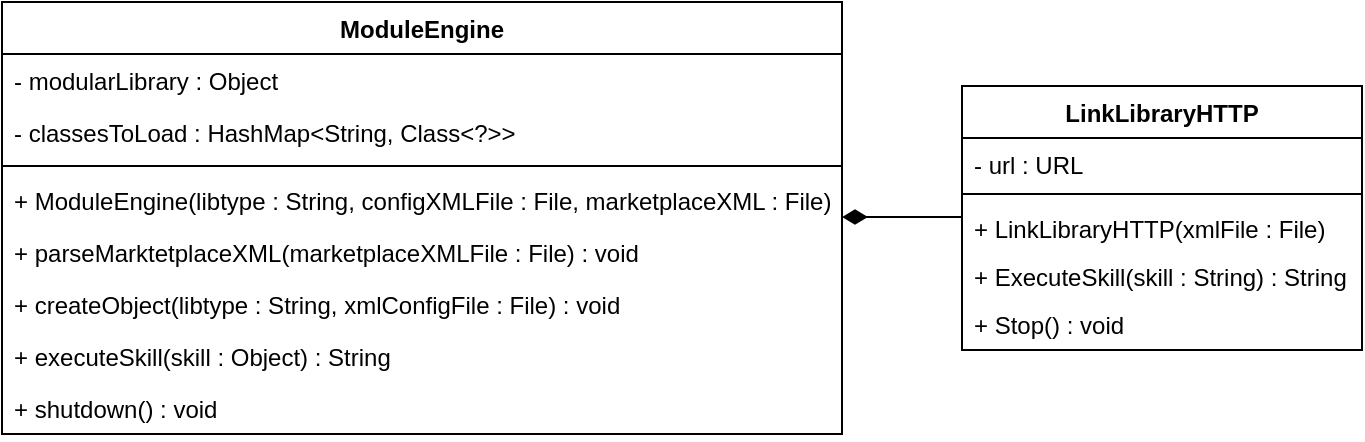 <mxfile version="24.7.5">
  <diagram name="Page-1" id="0aRMQ_JqBgh5EOpmeWMA">
    <mxGraphModel dx="792" dy="1187" grid="1" gridSize="10" guides="1" tooltips="1" connect="1" arrows="1" fold="1" page="1" pageScale="1" pageWidth="827" pageHeight="1169" math="0" shadow="0">
      <root>
        <mxCell id="0" />
        <mxCell id="1" parent="0" />
        <mxCell id="8C-qT944jbPsZhaz9uO8-1" value="ModuleEngine" style="swimlane;fontStyle=1;align=center;verticalAlign=top;childLayout=stackLayout;horizontal=1;startSize=26;horizontalStack=0;resizeParent=1;resizeParentMax=0;resizeLast=0;collapsible=1;marginBottom=0;whiteSpace=wrap;html=1;swimlaneLine=1;rounded=0;shadow=0;glass=0;" parent="1" vertex="1">
          <mxGeometry x="40" y="80" width="420" height="216" as="geometry" />
        </mxCell>
        <mxCell id="8C-qT944jbPsZhaz9uO8-2" value="- modularLibrary : Object" style="text;strokeColor=none;fillColor=none;align=left;verticalAlign=top;spacingLeft=4;spacingRight=4;overflow=hidden;rotatable=0;points=[[0,0.5],[1,0.5]];portConstraint=eastwest;whiteSpace=wrap;html=1;" parent="8C-qT944jbPsZhaz9uO8-1" vertex="1">
          <mxGeometry y="26" width="420" height="26" as="geometry" />
        </mxCell>
        <mxCell id="8C-qT944jbPsZhaz9uO8-5" value="- classesToLoad : HashMap&amp;lt;String, Class&amp;lt;?&amp;gt;&amp;gt;" style="text;strokeColor=none;fillColor=none;align=left;verticalAlign=top;spacingLeft=4;spacingRight=4;overflow=hidden;rotatable=0;points=[[0,0.5],[1,0.5]];portConstraint=eastwest;whiteSpace=wrap;html=1;" parent="8C-qT944jbPsZhaz9uO8-1" vertex="1">
          <mxGeometry y="52" width="420" height="26" as="geometry" />
        </mxCell>
        <mxCell id="8C-qT944jbPsZhaz9uO8-3" value="" style="line;strokeWidth=1;fillColor=none;align=left;verticalAlign=middle;spacingTop=-1;spacingLeft=3;spacingRight=3;rotatable=0;labelPosition=right;points=[];portConstraint=eastwest;strokeColor=default;" parent="8C-qT944jbPsZhaz9uO8-1" vertex="1">
          <mxGeometry y="78" width="420" height="8" as="geometry" />
        </mxCell>
        <mxCell id="8C-qT944jbPsZhaz9uO8-4" value="+ ModuleEngine(libtype : String, configXMLFile : File, marketplaceXML : File)" style="text;strokeColor=none;fillColor=none;align=left;verticalAlign=top;spacingLeft=4;spacingRight=4;overflow=hidden;rotatable=0;points=[[0,0.5],[1,0.5]];portConstraint=eastwest;whiteSpace=wrap;html=1;" parent="8C-qT944jbPsZhaz9uO8-1" vertex="1">
          <mxGeometry y="86" width="420" height="26" as="geometry" />
        </mxCell>
        <mxCell id="8C-qT944jbPsZhaz9uO8-6" value="+ parseMarktetplaceXML(marketplaceXMLFile : File) : void" style="text;strokeColor=none;fillColor=none;align=left;verticalAlign=top;spacingLeft=4;spacingRight=4;overflow=hidden;rotatable=0;points=[[0,0.5],[1,0.5]];portConstraint=eastwest;whiteSpace=wrap;html=1;" parent="8C-qT944jbPsZhaz9uO8-1" vertex="1">
          <mxGeometry y="112" width="420" height="26" as="geometry" />
        </mxCell>
        <mxCell id="8C-qT944jbPsZhaz9uO8-7" value="+ createObject(libtype : String, xmlConfigFile : File) : void" style="text;strokeColor=none;fillColor=none;align=left;verticalAlign=top;spacingLeft=4;spacingRight=4;overflow=hidden;rotatable=0;points=[[0,0.5],[1,0.5]];portConstraint=eastwest;whiteSpace=wrap;html=1;" parent="8C-qT944jbPsZhaz9uO8-1" vertex="1">
          <mxGeometry y="138" width="420" height="26" as="geometry" />
        </mxCell>
        <mxCell id="8C-qT944jbPsZhaz9uO8-9" value="+ executeSkill(skill : Object) : String" style="text;strokeColor=none;fillColor=none;align=left;verticalAlign=top;spacingLeft=4;spacingRight=4;overflow=hidden;rotatable=0;points=[[0,0.5],[1,0.5]];portConstraint=eastwest;whiteSpace=wrap;html=1;" parent="8C-qT944jbPsZhaz9uO8-1" vertex="1">
          <mxGeometry y="164" width="420" height="26" as="geometry" />
        </mxCell>
        <mxCell id="8C-qT944jbPsZhaz9uO8-8" value="+ shutdown() : void" style="text;strokeColor=none;fillColor=none;align=left;verticalAlign=top;spacingLeft=4;spacingRight=4;overflow=hidden;rotatable=0;points=[[0,0.5],[1,0.5]];portConstraint=eastwest;whiteSpace=wrap;html=1;" parent="8C-qT944jbPsZhaz9uO8-1" vertex="1">
          <mxGeometry y="190" width="420" height="26" as="geometry" />
        </mxCell>
        <mxCell id="8C-qT944jbPsZhaz9uO8-21" value="LinkLibraryHTTP" style="swimlane;fontStyle=1;align=center;verticalAlign=top;childLayout=stackLayout;horizontal=1;startSize=26;horizontalStack=0;resizeParent=1;resizeParentMax=0;resizeLast=0;collapsible=1;marginBottom=0;whiteSpace=wrap;html=1;swimlaneLine=1;" parent="1" vertex="1">
          <mxGeometry x="520" y="122" width="200" height="132" as="geometry" />
        </mxCell>
        <mxCell id="8C-qT944jbPsZhaz9uO8-33" value="- url : URL" style="text;strokeColor=none;fillColor=none;align=left;verticalAlign=top;spacingLeft=4;spacingRight=4;overflow=hidden;rotatable=0;points=[[0,0.5],[1,0.5]];portConstraint=eastwest;whiteSpace=wrap;html=1;" parent="8C-qT944jbPsZhaz9uO8-21" vertex="1">
          <mxGeometry y="26" width="200" height="24" as="geometry" />
        </mxCell>
        <mxCell id="8C-qT944jbPsZhaz9uO8-34" value="" style="line;strokeWidth=1;fillColor=none;align=left;verticalAlign=middle;spacingTop=-1;spacingLeft=3;spacingRight=3;rotatable=0;labelPosition=right;points=[];portConstraint=eastwest;strokeColor=default;" parent="8C-qT944jbPsZhaz9uO8-21" vertex="1">
          <mxGeometry y="50" width="200" height="8" as="geometry" />
        </mxCell>
        <mxCell id="8C-qT944jbPsZhaz9uO8-35" value="+ LinkLibraryHTTP(xmlFile : File)" style="text;strokeColor=none;fillColor=none;align=left;verticalAlign=top;spacingLeft=4;spacingRight=4;overflow=hidden;rotatable=0;points=[[0,0.5],[1,0.5]];portConstraint=eastwest;whiteSpace=wrap;html=1;" parent="8C-qT944jbPsZhaz9uO8-21" vertex="1">
          <mxGeometry y="58" width="200" height="24" as="geometry" />
        </mxCell>
        <mxCell id="8C-qT944jbPsZhaz9uO8-22" value="+ ExecuteSkill(skill : String) : String" style="text;strokeColor=none;fillColor=none;align=left;verticalAlign=top;spacingLeft=4;spacingRight=4;overflow=hidden;rotatable=0;points=[[0,0.5],[1,0.5]];portConstraint=eastwest;whiteSpace=wrap;html=1;" parent="8C-qT944jbPsZhaz9uO8-21" vertex="1">
          <mxGeometry y="82" width="200" height="24" as="geometry" />
        </mxCell>
        <mxCell id="8C-qT944jbPsZhaz9uO8-23" value="+ Stop() : void" style="text;strokeColor=none;fillColor=none;align=left;verticalAlign=top;spacingLeft=4;spacingRight=4;overflow=hidden;rotatable=0;points=[[0,0.5],[1,0.5]];portConstraint=eastwest;whiteSpace=wrap;html=1;" parent="8C-qT944jbPsZhaz9uO8-21" vertex="1">
          <mxGeometry y="106" width="200" height="26" as="geometry" />
        </mxCell>
        <mxCell id="8C-qT944jbPsZhaz9uO8-65" value="" style="html=1;startArrow=diamondThin;startFill=1;edgeStyle=elbowEdgeStyle;elbow=vertical;startSize=10;endArrow=none;endFill=0;rounded=0;" parent="1" edge="1">
          <mxGeometry width="160" relative="1" as="geometry">
            <mxPoint x="460" y="187.5" as="sourcePoint" />
            <mxPoint x="520" y="187.5" as="targetPoint" />
            <Array as="points">
              <mxPoint x="510" y="187.5" />
            </Array>
          </mxGeometry>
        </mxCell>
      </root>
    </mxGraphModel>
  </diagram>
</mxfile>
